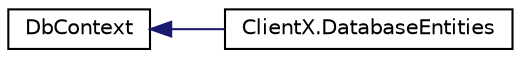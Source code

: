 digraph "Graphical Class Hierarchy"
{
 // INTERACTIVE_SVG=YES
 // LATEX_PDF_SIZE
  edge [fontname="Helvetica",fontsize="10",labelfontname="Helvetica",labelfontsize="10"];
  node [fontname="Helvetica",fontsize="10",shape=record];
  rankdir="LR";
  Node0 [label="DbContext",height=0.2,width=0.4,color="black", fillcolor="white", style="filled",URL="$class_db_context.html",tooltip=" "];
  Node0 -> Node1 [dir="back",color="midnightblue",fontsize="10",style="solid",fontname="Helvetica"];
  Node1 [label="ClientX.DatabaseEntities",height=0.2,width=0.4,color="black", fillcolor="white", style="filled",URL="$class_client_x_1_1_database_entities.html",tooltip=" "];
}
